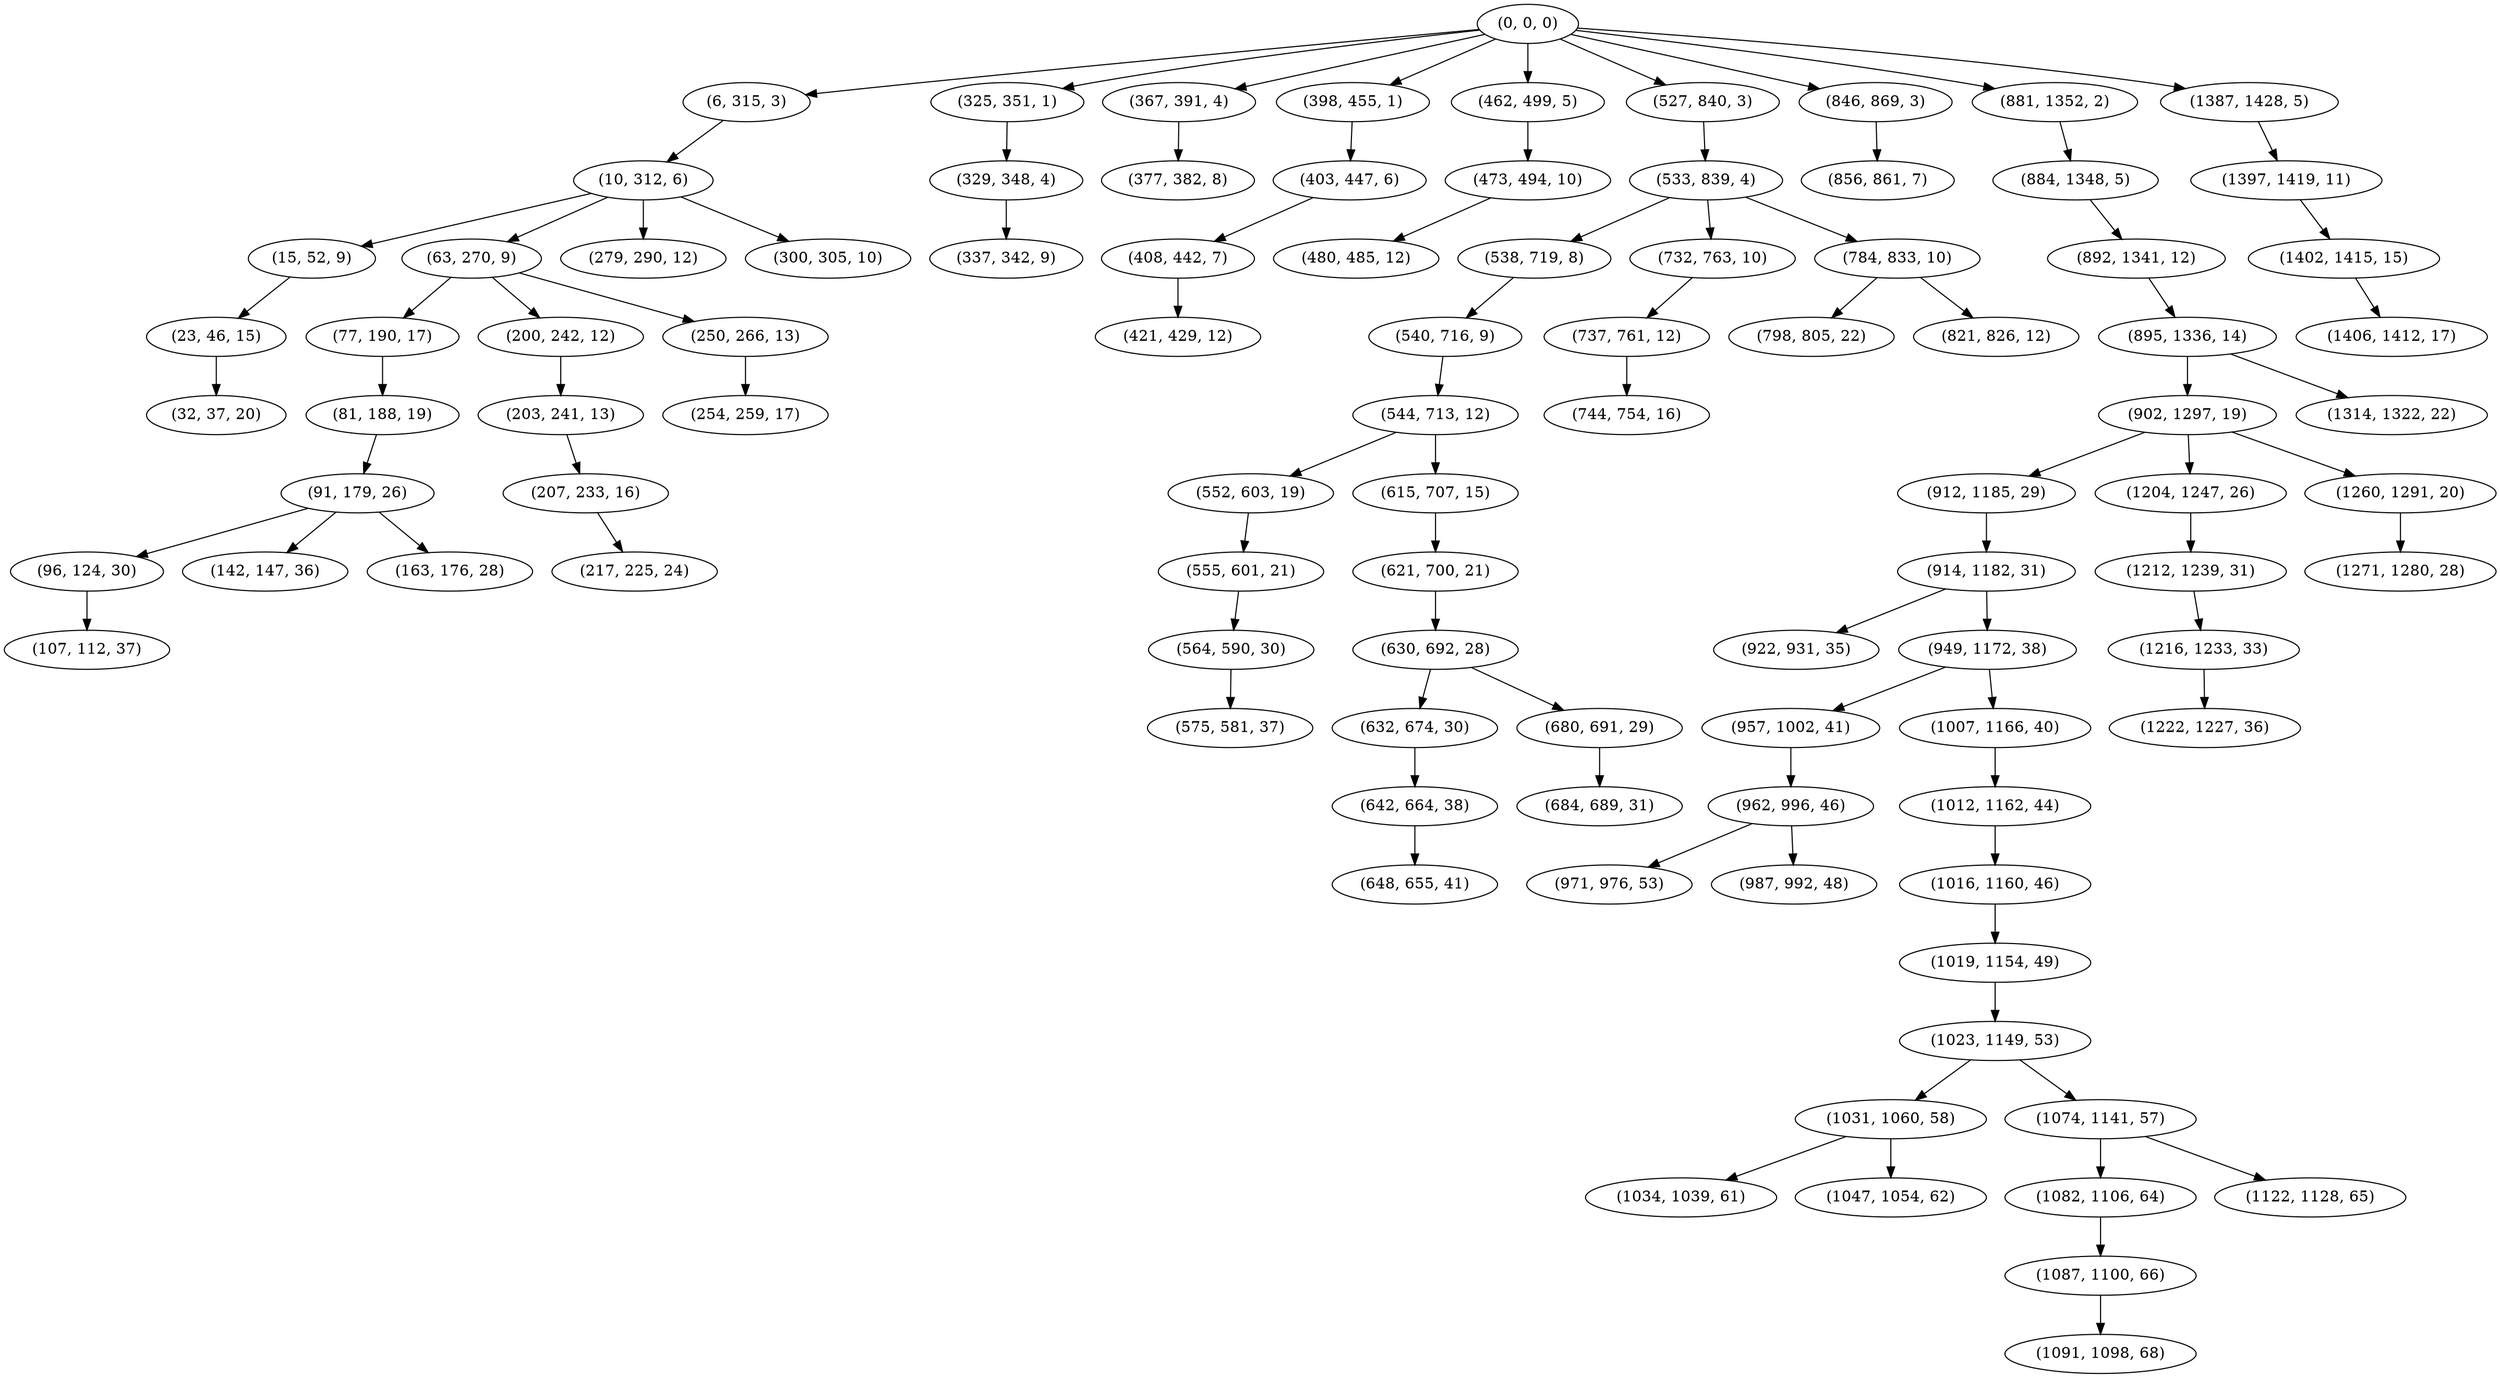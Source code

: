 digraph tree {
    "(0, 0, 0)";
    "(6, 315, 3)";
    "(10, 312, 6)";
    "(15, 52, 9)";
    "(23, 46, 15)";
    "(32, 37, 20)";
    "(63, 270, 9)";
    "(77, 190, 17)";
    "(81, 188, 19)";
    "(91, 179, 26)";
    "(96, 124, 30)";
    "(107, 112, 37)";
    "(142, 147, 36)";
    "(163, 176, 28)";
    "(200, 242, 12)";
    "(203, 241, 13)";
    "(207, 233, 16)";
    "(217, 225, 24)";
    "(250, 266, 13)";
    "(254, 259, 17)";
    "(279, 290, 12)";
    "(300, 305, 10)";
    "(325, 351, 1)";
    "(329, 348, 4)";
    "(337, 342, 9)";
    "(367, 391, 4)";
    "(377, 382, 8)";
    "(398, 455, 1)";
    "(403, 447, 6)";
    "(408, 442, 7)";
    "(421, 429, 12)";
    "(462, 499, 5)";
    "(473, 494, 10)";
    "(480, 485, 12)";
    "(527, 840, 3)";
    "(533, 839, 4)";
    "(538, 719, 8)";
    "(540, 716, 9)";
    "(544, 713, 12)";
    "(552, 603, 19)";
    "(555, 601, 21)";
    "(564, 590, 30)";
    "(575, 581, 37)";
    "(615, 707, 15)";
    "(621, 700, 21)";
    "(630, 692, 28)";
    "(632, 674, 30)";
    "(642, 664, 38)";
    "(648, 655, 41)";
    "(680, 691, 29)";
    "(684, 689, 31)";
    "(732, 763, 10)";
    "(737, 761, 12)";
    "(744, 754, 16)";
    "(784, 833, 10)";
    "(798, 805, 22)";
    "(821, 826, 12)";
    "(846, 869, 3)";
    "(856, 861, 7)";
    "(881, 1352, 2)";
    "(884, 1348, 5)";
    "(892, 1341, 12)";
    "(895, 1336, 14)";
    "(902, 1297, 19)";
    "(912, 1185, 29)";
    "(914, 1182, 31)";
    "(922, 931, 35)";
    "(949, 1172, 38)";
    "(957, 1002, 41)";
    "(962, 996, 46)";
    "(971, 976, 53)";
    "(987, 992, 48)";
    "(1007, 1166, 40)";
    "(1012, 1162, 44)";
    "(1016, 1160, 46)";
    "(1019, 1154, 49)";
    "(1023, 1149, 53)";
    "(1031, 1060, 58)";
    "(1034, 1039, 61)";
    "(1047, 1054, 62)";
    "(1074, 1141, 57)";
    "(1082, 1106, 64)";
    "(1087, 1100, 66)";
    "(1091, 1098, 68)";
    "(1122, 1128, 65)";
    "(1204, 1247, 26)";
    "(1212, 1239, 31)";
    "(1216, 1233, 33)";
    "(1222, 1227, 36)";
    "(1260, 1291, 20)";
    "(1271, 1280, 28)";
    "(1314, 1322, 22)";
    "(1387, 1428, 5)";
    "(1397, 1419, 11)";
    "(1402, 1415, 15)";
    "(1406, 1412, 17)";
    "(0, 0, 0)" -> "(6, 315, 3)";
    "(0, 0, 0)" -> "(325, 351, 1)";
    "(0, 0, 0)" -> "(367, 391, 4)";
    "(0, 0, 0)" -> "(398, 455, 1)";
    "(0, 0, 0)" -> "(462, 499, 5)";
    "(0, 0, 0)" -> "(527, 840, 3)";
    "(0, 0, 0)" -> "(846, 869, 3)";
    "(0, 0, 0)" -> "(881, 1352, 2)";
    "(0, 0, 0)" -> "(1387, 1428, 5)";
    "(6, 315, 3)" -> "(10, 312, 6)";
    "(10, 312, 6)" -> "(15, 52, 9)";
    "(10, 312, 6)" -> "(63, 270, 9)";
    "(10, 312, 6)" -> "(279, 290, 12)";
    "(10, 312, 6)" -> "(300, 305, 10)";
    "(15, 52, 9)" -> "(23, 46, 15)";
    "(23, 46, 15)" -> "(32, 37, 20)";
    "(63, 270, 9)" -> "(77, 190, 17)";
    "(63, 270, 9)" -> "(200, 242, 12)";
    "(63, 270, 9)" -> "(250, 266, 13)";
    "(77, 190, 17)" -> "(81, 188, 19)";
    "(81, 188, 19)" -> "(91, 179, 26)";
    "(91, 179, 26)" -> "(96, 124, 30)";
    "(91, 179, 26)" -> "(142, 147, 36)";
    "(91, 179, 26)" -> "(163, 176, 28)";
    "(96, 124, 30)" -> "(107, 112, 37)";
    "(200, 242, 12)" -> "(203, 241, 13)";
    "(203, 241, 13)" -> "(207, 233, 16)";
    "(207, 233, 16)" -> "(217, 225, 24)";
    "(250, 266, 13)" -> "(254, 259, 17)";
    "(325, 351, 1)" -> "(329, 348, 4)";
    "(329, 348, 4)" -> "(337, 342, 9)";
    "(367, 391, 4)" -> "(377, 382, 8)";
    "(398, 455, 1)" -> "(403, 447, 6)";
    "(403, 447, 6)" -> "(408, 442, 7)";
    "(408, 442, 7)" -> "(421, 429, 12)";
    "(462, 499, 5)" -> "(473, 494, 10)";
    "(473, 494, 10)" -> "(480, 485, 12)";
    "(527, 840, 3)" -> "(533, 839, 4)";
    "(533, 839, 4)" -> "(538, 719, 8)";
    "(533, 839, 4)" -> "(732, 763, 10)";
    "(533, 839, 4)" -> "(784, 833, 10)";
    "(538, 719, 8)" -> "(540, 716, 9)";
    "(540, 716, 9)" -> "(544, 713, 12)";
    "(544, 713, 12)" -> "(552, 603, 19)";
    "(544, 713, 12)" -> "(615, 707, 15)";
    "(552, 603, 19)" -> "(555, 601, 21)";
    "(555, 601, 21)" -> "(564, 590, 30)";
    "(564, 590, 30)" -> "(575, 581, 37)";
    "(615, 707, 15)" -> "(621, 700, 21)";
    "(621, 700, 21)" -> "(630, 692, 28)";
    "(630, 692, 28)" -> "(632, 674, 30)";
    "(630, 692, 28)" -> "(680, 691, 29)";
    "(632, 674, 30)" -> "(642, 664, 38)";
    "(642, 664, 38)" -> "(648, 655, 41)";
    "(680, 691, 29)" -> "(684, 689, 31)";
    "(732, 763, 10)" -> "(737, 761, 12)";
    "(737, 761, 12)" -> "(744, 754, 16)";
    "(784, 833, 10)" -> "(798, 805, 22)";
    "(784, 833, 10)" -> "(821, 826, 12)";
    "(846, 869, 3)" -> "(856, 861, 7)";
    "(881, 1352, 2)" -> "(884, 1348, 5)";
    "(884, 1348, 5)" -> "(892, 1341, 12)";
    "(892, 1341, 12)" -> "(895, 1336, 14)";
    "(895, 1336, 14)" -> "(902, 1297, 19)";
    "(895, 1336, 14)" -> "(1314, 1322, 22)";
    "(902, 1297, 19)" -> "(912, 1185, 29)";
    "(902, 1297, 19)" -> "(1204, 1247, 26)";
    "(902, 1297, 19)" -> "(1260, 1291, 20)";
    "(912, 1185, 29)" -> "(914, 1182, 31)";
    "(914, 1182, 31)" -> "(922, 931, 35)";
    "(914, 1182, 31)" -> "(949, 1172, 38)";
    "(949, 1172, 38)" -> "(957, 1002, 41)";
    "(949, 1172, 38)" -> "(1007, 1166, 40)";
    "(957, 1002, 41)" -> "(962, 996, 46)";
    "(962, 996, 46)" -> "(971, 976, 53)";
    "(962, 996, 46)" -> "(987, 992, 48)";
    "(1007, 1166, 40)" -> "(1012, 1162, 44)";
    "(1012, 1162, 44)" -> "(1016, 1160, 46)";
    "(1016, 1160, 46)" -> "(1019, 1154, 49)";
    "(1019, 1154, 49)" -> "(1023, 1149, 53)";
    "(1023, 1149, 53)" -> "(1031, 1060, 58)";
    "(1023, 1149, 53)" -> "(1074, 1141, 57)";
    "(1031, 1060, 58)" -> "(1034, 1039, 61)";
    "(1031, 1060, 58)" -> "(1047, 1054, 62)";
    "(1074, 1141, 57)" -> "(1082, 1106, 64)";
    "(1074, 1141, 57)" -> "(1122, 1128, 65)";
    "(1082, 1106, 64)" -> "(1087, 1100, 66)";
    "(1087, 1100, 66)" -> "(1091, 1098, 68)";
    "(1204, 1247, 26)" -> "(1212, 1239, 31)";
    "(1212, 1239, 31)" -> "(1216, 1233, 33)";
    "(1216, 1233, 33)" -> "(1222, 1227, 36)";
    "(1260, 1291, 20)" -> "(1271, 1280, 28)";
    "(1387, 1428, 5)" -> "(1397, 1419, 11)";
    "(1397, 1419, 11)" -> "(1402, 1415, 15)";
    "(1402, 1415, 15)" -> "(1406, 1412, 17)";
}
